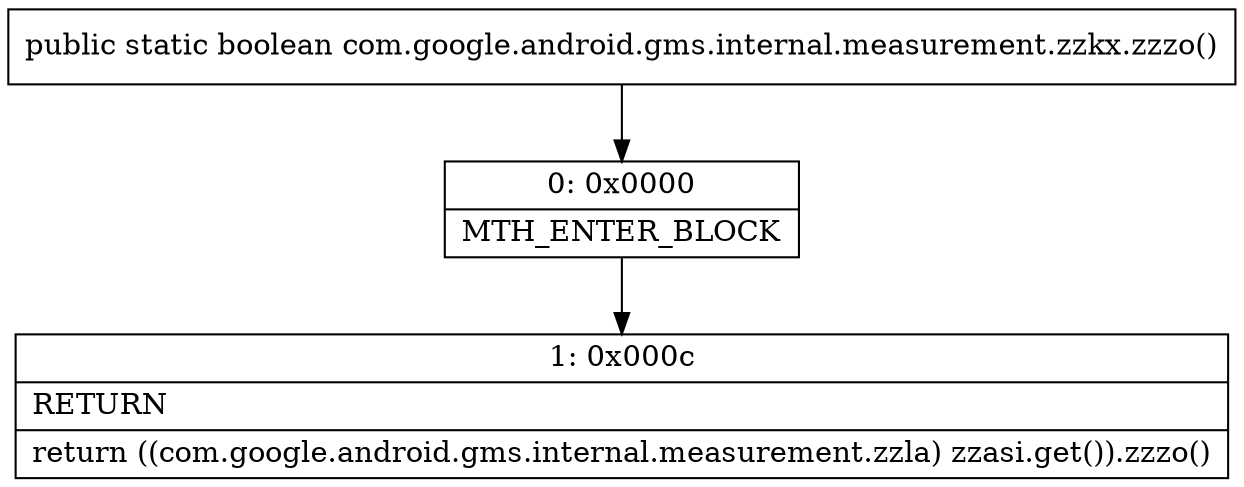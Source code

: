 digraph "CFG forcom.google.android.gms.internal.measurement.zzkx.zzzo()Z" {
Node_0 [shape=record,label="{0\:\ 0x0000|MTH_ENTER_BLOCK\l}"];
Node_1 [shape=record,label="{1\:\ 0x000c|RETURN\l|return ((com.google.android.gms.internal.measurement.zzla) zzasi.get()).zzzo()\l}"];
MethodNode[shape=record,label="{public static boolean com.google.android.gms.internal.measurement.zzkx.zzzo() }"];
MethodNode -> Node_0;
Node_0 -> Node_1;
}

